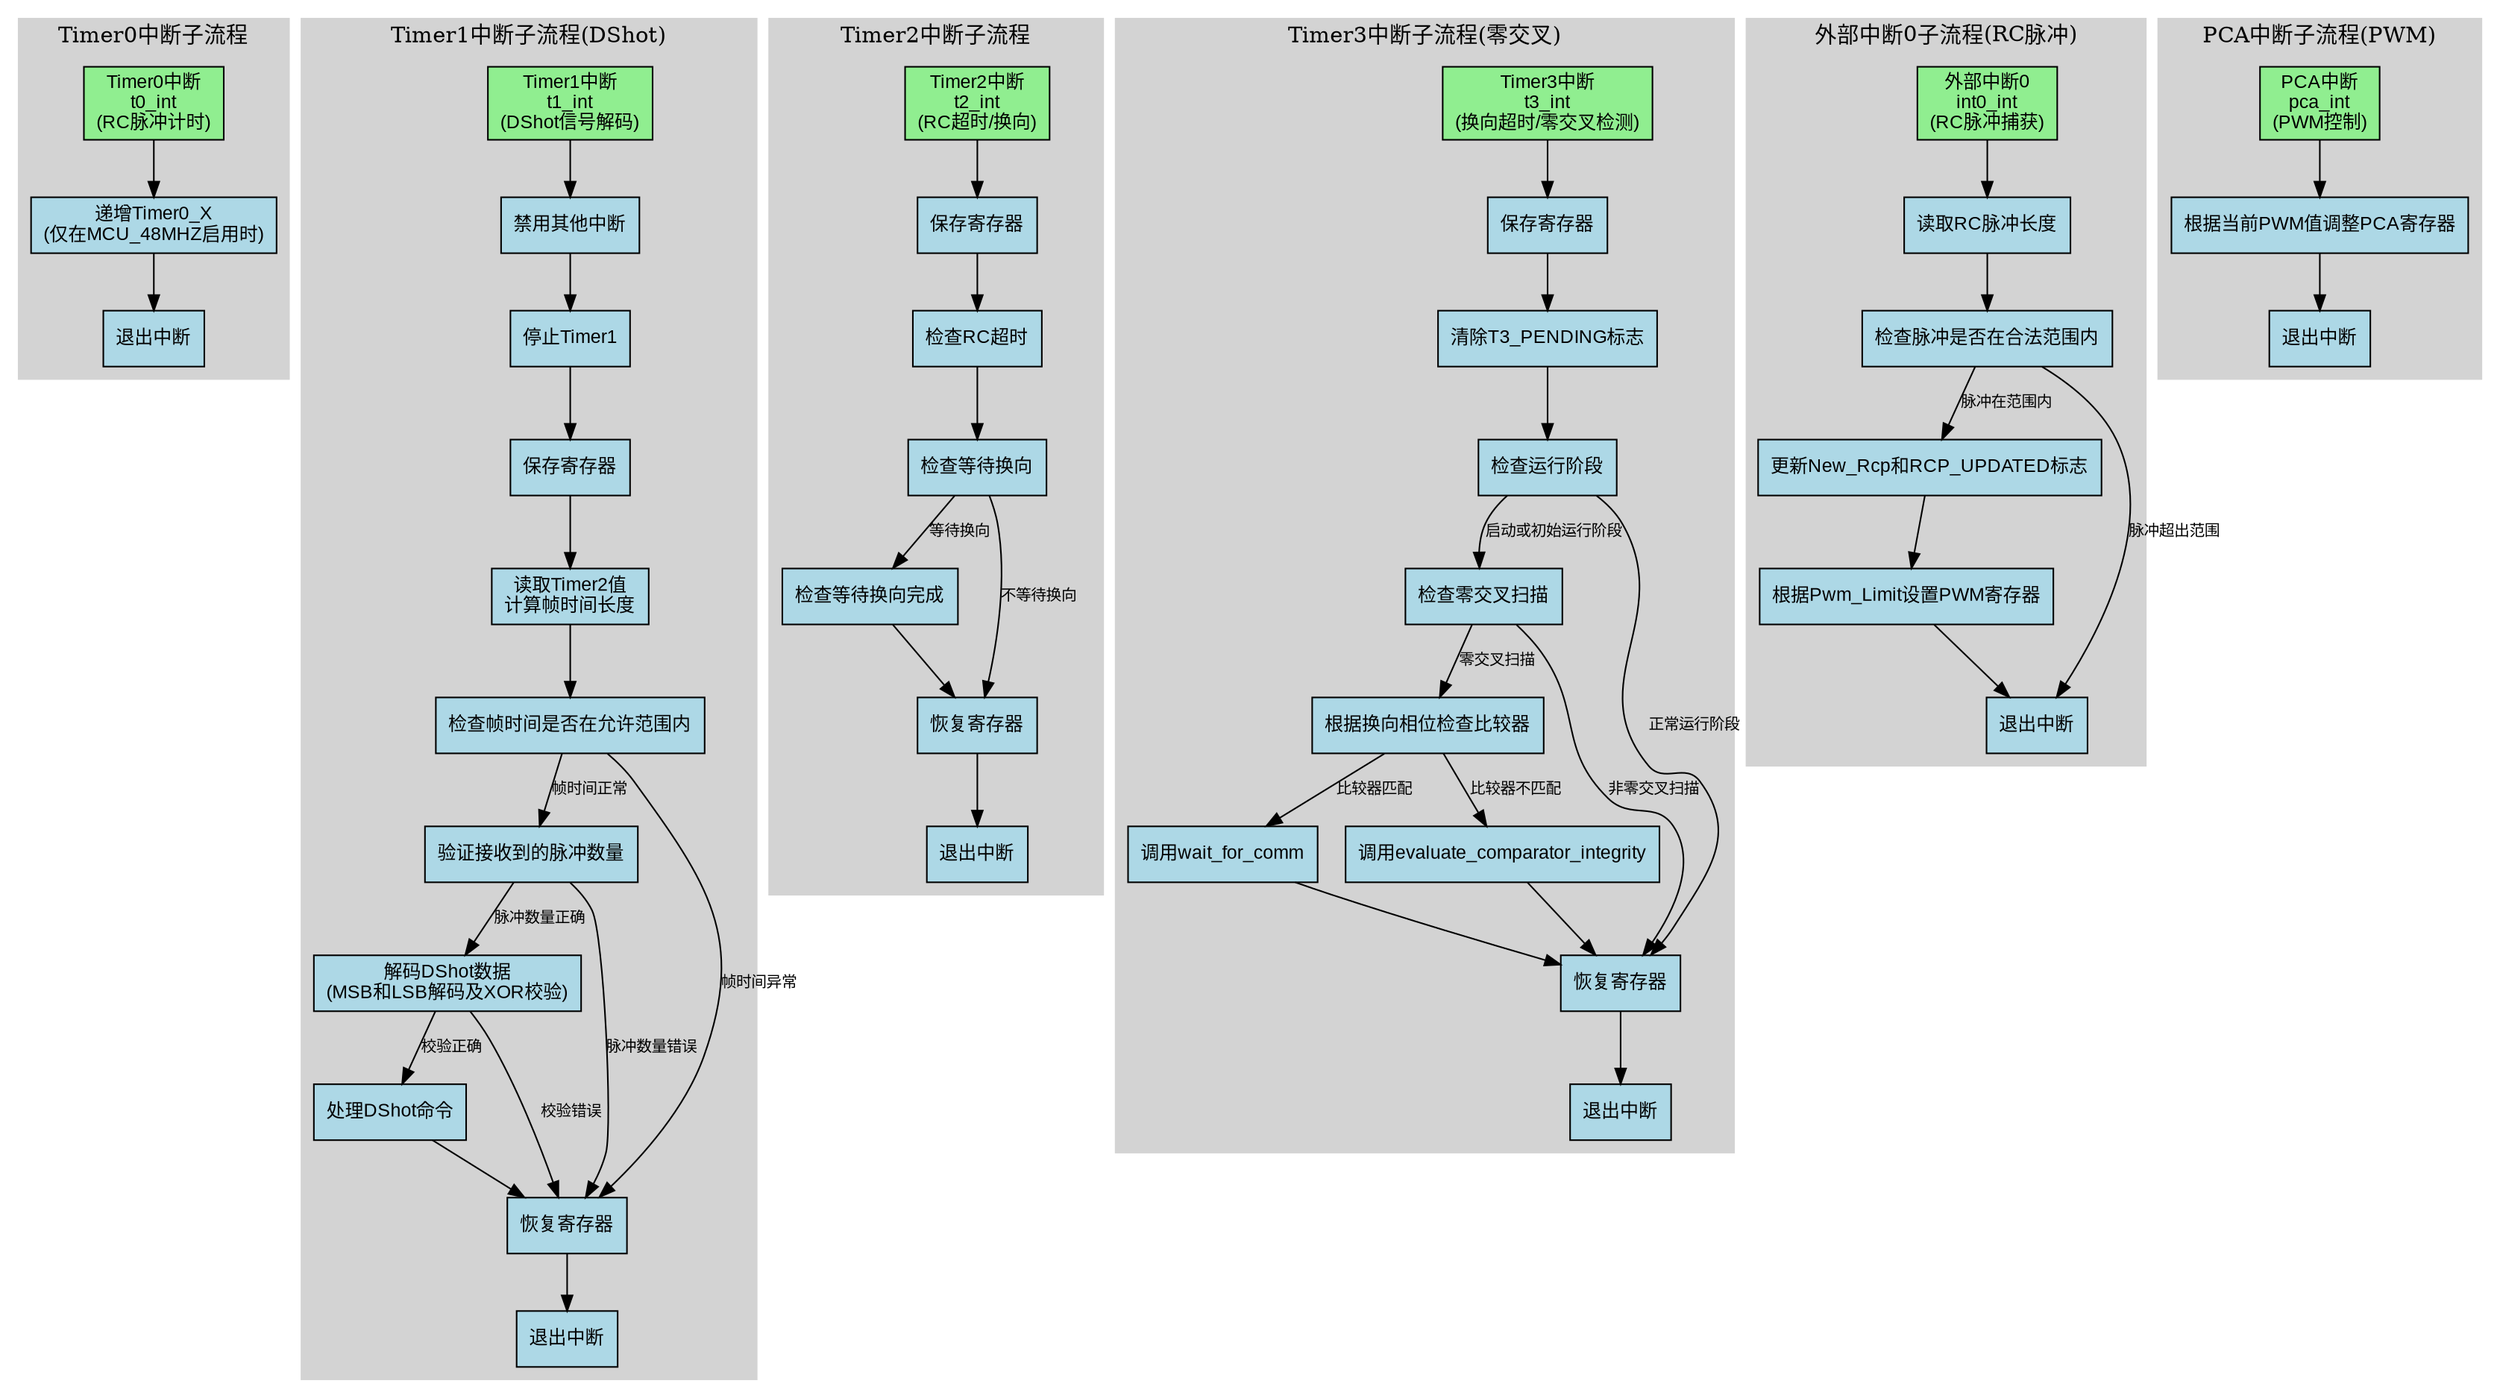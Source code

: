 digraph BLHeli_S_Interrupt_Flow {
    // 图形设置
    rankdir=TB;
    node [shape=box, style=filled, fillcolor=lightblue, fontname="Arial", fontsize=12];
    edge [fontname="Arial", fontsize=10];
    
    // 中断处理节点
    t0_int [label="Timer0中断\nt0_int\n(RC脉冲计时)", fillcolor=lightgreen];
    t1_int [label="Timer1中断\nt1_int\n(DShot信号解码)", fillcolor=lightgreen];
    t2_int [label="Timer2中断\nt2_int\n(RC超时/换向)", fillcolor=lightgreen];
    t3_int [label="Timer3中断\nt3_int\n(换向超时/零交叉检测)", fillcolor=lightgreen];
    int0_int [label="外部中断0\nint0_int\n(RC脉冲捕获)", fillcolor=lightgreen];
    pca_int [label="PCA中断\npca_int\n(PWM控制)", fillcolor=lightgreen];
    
    // Timer0中断处理流程
    t0_int_increment [label="递增Timer0_X\n(仅在MCU_48MHZ启用时)"];
    t0_int_exit [label="退出中断"];
    
    // Timer1中断处理流程
    t1_int_disable [label="禁用其他中断"];
    t1_int_stop [label="停止Timer1"];
    t1_int_save [label="保存寄存器"];
    t1_int_read_timer2 [label="读取Timer2值\n计算帧时间长度"];
    t1_int_check_frame [label="检查帧时间是否在允许范围内"];
    t1_int_verify_pulses [label="验证接收到的脉冲数量"];
    t1_int_decode_dshot [label="解码DShot数据\n(MSB和LSB解码及XOR校验)"];
    t1_int_process_cmd [label="处理DShot命令"];
    t1_int_restore [label="恢复寄存器"];
    t1_int_exit [label="退出中断"];
    
    // Timer2中断处理流程
    t2_int_save [label="保存寄存器"];
    t2_int_check_timeout [label="检查RC超时"];
    t2_int_check_wait_comm [label="检查等待换向"];
    t2_int_check_wait_comm_done [label="检查等待换向完成"];
    t2_int_restore [label="恢复寄存器"];
    t2_int_exit [label="退出中断"];
    
    // Timer3中断处理流程
    t3_int_save [label="保存寄存器"];
    t3_int_clear_flag [label="清除T3_PENDING标志"];
    t3_int_check_phase [label="检查运行阶段"];
    t3_int_check_zc_scan [label="检查零交叉扫描"];
    t3_int_check_comm_phase [label="根据换向相位检查比较器"];
    t3_int_wait_for_comm [label="调用wait_for_comm"];
    t3_int_evaluate_comp [label="调用evaluate_comparator_integrity"];
    t3_int_restore [label="恢复寄存器"];
    t3_int_exit [label="退出中断"];
    
    // 外部中断0处理流程
    int0_int_read_pulse [label="读取RC脉冲长度"];
    int0_int_check_range [label="检查脉冲是否在合法范围内"];
    int0_int_update_rcp [label="更新New_Rcp和RCP_UPDATED标志"];
    int0_int_set_pwm [label="根据Pwm_Limit设置PWM寄存器"];
    int0_int_exit [label="退出中断"];
    
    // PCA中断处理流程
    pca_int_adjust [label="根据当前PWM值调整PCA寄存器"];
    pca_int_exit [label="退出中断"];
    
    // Timer0中断流程
    t0_int -> t0_int_increment;
    t0_int_increment -> t0_int_exit;
    
    // Timer1中断流程
    t1_int -> t1_int_disable;
    t1_int_disable -> t1_int_stop;
    t1_int_stop -> t1_int_save;
    t1_int_save -> t1_int_read_timer2;
    t1_int_read_timer2 -> t1_int_check_frame;
    t1_int_check_frame -> t1_int_verify_pulses [label="帧时间正常"];
    t1_int_check_frame -> t1_int_restore [label="帧时间异常"];
    t1_int_verify_pulses -> t1_int_decode_dshot [label="脉冲数量正确"];
    t1_int_verify_pulses -> t1_int_restore [label="脉冲数量错误"];
    t1_int_decode_dshot -> t1_int_process_cmd [label="校验正确"];
    t1_int_decode_dshot -> t1_int_restore [label="校验错误"];
    t1_int_process_cmd -> t1_int_restore;
    t1_int_restore -> t1_int_exit;
    
    // Timer2中断流程
    t2_int -> t2_int_save;
    t2_int_save -> t2_int_check_timeout;
    t2_int_check_timeout -> t2_int_check_wait_comm;
    t2_int_check_wait_comm -> t2_int_check_wait_comm_done [label="等待换向"];
    t2_int_check_wait_comm -> t2_int_restore [label="不等待换向"];
    t2_int_check_wait_comm_done -> t2_int_restore;
    t2_int_restore -> t2_int_exit;
    
    // Timer3中断流程
    t3_int -> t3_int_save;
    t3_int_save -> t3_int_clear_flag;
    t3_int_clear_flag -> t3_int_check_phase;
    t3_int_check_phase -> t3_int_check_zc_scan [label="启动或初始运行阶段"];
    t3_int_check_phase -> t3_int_restore [label="正常运行阶段"];
    t3_int_check_zc_scan -> t3_int_check_comm_phase [label="零交叉扫描"];
    t3_int_check_zc_scan -> t3_int_restore [label="非零交叉扫描"];
    t3_int_check_comm_phase -> t3_int_wait_for_comm [label="比较器匹配"];
    t3_int_check_comm_phase -> t3_int_evaluate_comp [label="比较器不匹配"];
    t3_int_wait_for_comm -> t3_int_restore;
    t3_int_evaluate_comp -> t3_int_restore;
    t3_int_restore -> t3_int_exit;
    
    // 外部中断0流程
    int0_int -> int0_int_read_pulse;
    int0_int_read_pulse -> int0_int_check_range;
    int0_int_check_range -> int0_int_update_rcp [label="脉冲在范围内"];
    int0_int_check_range -> int0_int_exit [label="脉冲超出范围"];
    int0_int_update_rcp -> int0_int_set_pwm;
    int0_int_set_pwm -> int0_int_exit;
    
    // PCA中断流程
    pca_int -> pca_int_adjust;
    pca_int_adjust -> pca_int_exit;
    
    // 子流程说明
    subgraph cluster_timer0_int {
        label = "Timer0中断子流程";
        style = "filled";
        color = "lightgrey";
        t0_int; t0_int_increment; t0_int_exit;
    }
    
    subgraph cluster_timer1_int {
        label = "Timer1中断子流程(DShot)";
        style = "filled";
        color = "lightgrey";
        t1_int; t1_int_disable; t1_int_stop; t1_int_save; t1_int_read_timer2; t1_int_check_frame; t1_int_verify_pulses; t1_int_decode_dshot; t1_int_process_cmd; t1_int_restore; t1_int_exit;
    }
    
    subgraph cluster_timer2_int {
        label = "Timer2中断子流程";
        style = "filled";
        color = "lightgrey";
        t2_int; t2_int_save; t2_int_check_timeout; t2_int_check_wait_comm; t2_int_check_wait_comm_done; t2_int_restore; t2_int_exit;
    }
    
    subgraph cluster_timer3_int {
        label = "Timer3中断子流程(零交叉)";
        style = "filled";
        color = "lightgrey";
        t3_int; t3_int_save; t3_int_clear_flag; t3_int_check_phase; t3_int_check_zc_scan; t3_int_check_comm_phase; t3_int_wait_for_comm; t3_int_evaluate_comp; t3_int_restore; t3_int_exit;
    }
    
    subgraph cluster_int0_int {
        label = "外部中断0子流程(RC脉冲)";
        style = "filled";
        color = "lightgrey";
        int0_int; int0_int_read_pulse; int0_int_check_range; int0_int_update_rcp; int0_int_set_pwm; int0_int_exit;
    }
    
    subgraph cluster_pca_int {
        label = "PCA中断子流程(PWM)";
        style = "filled";
        color = "lightgrey";
        pca_int; pca_int_adjust; pca_int_exit;
    }
}